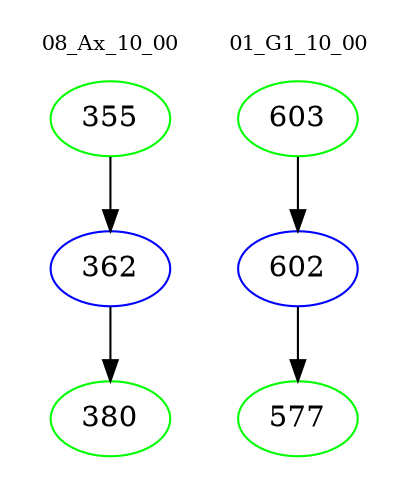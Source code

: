digraph{
subgraph cluster_0 {
color = white
label = "08_Ax_10_00";
fontsize=10;
T0_355 [label="355", color="green"]
T0_355 -> T0_362 [color="black"]
T0_362 [label="362", color="blue"]
T0_362 -> T0_380 [color="black"]
T0_380 [label="380", color="green"]
}
subgraph cluster_1 {
color = white
label = "01_G1_10_00";
fontsize=10;
T1_603 [label="603", color="green"]
T1_603 -> T1_602 [color="black"]
T1_602 [label="602", color="blue"]
T1_602 -> T1_577 [color="black"]
T1_577 [label="577", color="green"]
}
}
